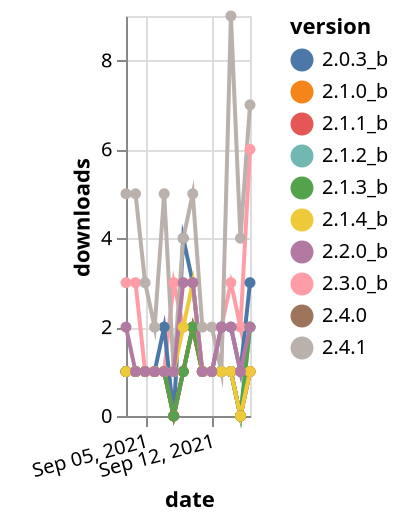 {"$schema": "https://vega.github.io/schema/vega-lite/v5.json", "description": "A simple bar chart with embedded data.", "data": {"values": [{"date": "2021-09-03", "total": 1636, "delta": 3, "version": "2.3.0_b"}, {"date": "2021-09-04", "total": 1639, "delta": 3, "version": "2.3.0_b"}, {"date": "2021-09-05", "total": 1640, "delta": 1, "version": "2.3.0_b"}, {"date": "2021-09-06", "total": 1641, "delta": 1, "version": "2.3.0_b"}, {"date": "2021-09-07", "total": 1642, "delta": 1, "version": "2.3.0_b"}, {"date": "2021-09-08", "total": 1645, "delta": 3, "version": "2.3.0_b"}, {"date": "2021-09-09", "total": 1647, "delta": 2, "version": "2.3.0_b"}, {"date": "2021-09-10", "total": 1649, "delta": 2, "version": "2.3.0_b"}, {"date": "2021-09-11", "total": 1650, "delta": 1, "version": "2.3.0_b"}, {"date": "2021-09-12", "total": 1651, "delta": 1, "version": "2.3.0_b"}, {"date": "2021-09-13", "total": 1653, "delta": 2, "version": "2.3.0_b"}, {"date": "2021-09-14", "total": 1656, "delta": 3, "version": "2.3.0_b"}, {"date": "2021-09-15", "total": 1658, "delta": 2, "version": "2.3.0_b"}, {"date": "2021-09-16", "total": 1664, "delta": 6, "version": "2.3.0_b"}, {"date": "2021-09-03", "total": 138, "delta": 1, "version": "2.4.0"}, {"date": "2021-09-04", "total": 139, "delta": 1, "version": "2.4.0"}, {"date": "2021-09-05", "total": 140, "delta": 1, "version": "2.4.0"}, {"date": "2021-09-06", "total": 141, "delta": 1, "version": "2.4.0"}, {"date": "2021-09-07", "total": 142, "delta": 1, "version": "2.4.0"}, {"date": "2021-09-08", "total": 142, "delta": 0, "version": "2.4.0"}, {"date": "2021-09-09", "total": 143, "delta": 1, "version": "2.4.0"}, {"date": "2021-09-10", "total": 145, "delta": 2, "version": "2.4.0"}, {"date": "2021-09-11", "total": 146, "delta": 1, "version": "2.4.0"}, {"date": "2021-09-12", "total": 147, "delta": 1, "version": "2.4.0"}, {"date": "2021-09-13", "total": 148, "delta": 1, "version": "2.4.0"}, {"date": "2021-09-14", "total": 149, "delta": 1, "version": "2.4.0"}, {"date": "2021-09-15", "total": 149, "delta": 0, "version": "2.4.0"}, {"date": "2021-09-16", "total": 150, "delta": 1, "version": "2.4.0"}, {"date": "2021-09-03", "total": 589, "delta": 1, "version": "2.1.2_b"}, {"date": "2021-09-04", "total": 590, "delta": 1, "version": "2.1.2_b"}, {"date": "2021-09-05", "total": 591, "delta": 1, "version": "2.1.2_b"}, {"date": "2021-09-06", "total": 592, "delta": 1, "version": "2.1.2_b"}, {"date": "2021-09-07", "total": 593, "delta": 1, "version": "2.1.2_b"}, {"date": "2021-09-08", "total": 593, "delta": 0, "version": "2.1.2_b"}, {"date": "2021-09-09", "total": 594, "delta": 1, "version": "2.1.2_b"}, {"date": "2021-09-10", "total": 596, "delta": 2, "version": "2.1.2_b"}, {"date": "2021-09-11", "total": 597, "delta": 1, "version": "2.1.2_b"}, {"date": "2021-09-12", "total": 598, "delta": 1, "version": "2.1.2_b"}, {"date": "2021-09-13", "total": 599, "delta": 1, "version": "2.1.2_b"}, {"date": "2021-09-14", "total": 600, "delta": 1, "version": "2.1.2_b"}, {"date": "2021-09-15", "total": 600, "delta": 0, "version": "2.1.2_b"}, {"date": "2021-09-16", "total": 602, "delta": 2, "version": "2.1.2_b"}, {"date": "2021-09-03", "total": 762, "delta": 1, "version": "2.0.3_b"}, {"date": "2021-09-04", "total": 763, "delta": 1, "version": "2.0.3_b"}, {"date": "2021-09-05", "total": 764, "delta": 1, "version": "2.0.3_b"}, {"date": "2021-09-06", "total": 765, "delta": 1, "version": "2.0.3_b"}, {"date": "2021-09-07", "total": 767, "delta": 2, "version": "2.0.3_b"}, {"date": "2021-09-08", "total": 767, "delta": 0, "version": "2.0.3_b"}, {"date": "2021-09-09", "total": 771, "delta": 4, "version": "2.0.3_b"}, {"date": "2021-09-10", "total": 774, "delta": 3, "version": "2.0.3_b"}, {"date": "2021-09-11", "total": 775, "delta": 1, "version": "2.0.3_b"}, {"date": "2021-09-12", "total": 776, "delta": 1, "version": "2.0.3_b"}, {"date": "2021-09-13", "total": 778, "delta": 2, "version": "2.0.3_b"}, {"date": "2021-09-14", "total": 780, "delta": 2, "version": "2.0.3_b"}, {"date": "2021-09-15", "total": 781, "delta": 1, "version": "2.0.3_b"}, {"date": "2021-09-16", "total": 784, "delta": 3, "version": "2.0.3_b"}, {"date": "2021-09-03", "total": 341, "delta": 1, "version": "2.1.0_b"}, {"date": "2021-09-04", "total": 342, "delta": 1, "version": "2.1.0_b"}, {"date": "2021-09-05", "total": 343, "delta": 1, "version": "2.1.0_b"}, {"date": "2021-09-06", "total": 344, "delta": 1, "version": "2.1.0_b"}, {"date": "2021-09-07", "total": 345, "delta": 1, "version": "2.1.0_b"}, {"date": "2021-09-08", "total": 345, "delta": 0, "version": "2.1.0_b"}, {"date": "2021-09-09", "total": 346, "delta": 1, "version": "2.1.0_b"}, {"date": "2021-09-10", "total": 348, "delta": 2, "version": "2.1.0_b"}, {"date": "2021-09-11", "total": 349, "delta": 1, "version": "2.1.0_b"}, {"date": "2021-09-12", "total": 350, "delta": 1, "version": "2.1.0_b"}, {"date": "2021-09-13", "total": 351, "delta": 1, "version": "2.1.0_b"}, {"date": "2021-09-14", "total": 352, "delta": 1, "version": "2.1.0_b"}, {"date": "2021-09-15", "total": 352, "delta": 0, "version": "2.1.0_b"}, {"date": "2021-09-16", "total": 353, "delta": 1, "version": "2.1.0_b"}, {"date": "2021-09-03", "total": 328, "delta": 1, "version": "2.1.1_b"}, {"date": "2021-09-04", "total": 329, "delta": 1, "version": "2.1.1_b"}, {"date": "2021-09-05", "total": 330, "delta": 1, "version": "2.1.1_b"}, {"date": "2021-09-06", "total": 331, "delta": 1, "version": "2.1.1_b"}, {"date": "2021-09-07", "total": 332, "delta": 1, "version": "2.1.1_b"}, {"date": "2021-09-08", "total": 332, "delta": 0, "version": "2.1.1_b"}, {"date": "2021-09-09", "total": 333, "delta": 1, "version": "2.1.1_b"}, {"date": "2021-09-10", "total": 335, "delta": 2, "version": "2.1.1_b"}, {"date": "2021-09-11", "total": 336, "delta": 1, "version": "2.1.1_b"}, {"date": "2021-09-12", "total": 337, "delta": 1, "version": "2.1.1_b"}, {"date": "2021-09-13", "total": 338, "delta": 1, "version": "2.1.1_b"}, {"date": "2021-09-14", "total": 339, "delta": 1, "version": "2.1.1_b"}, {"date": "2021-09-15", "total": 339, "delta": 0, "version": "2.1.1_b"}, {"date": "2021-09-16", "total": 340, "delta": 1, "version": "2.1.1_b"}, {"date": "2021-09-03", "total": 264, "delta": 1, "version": "2.1.3_b"}, {"date": "2021-09-04", "total": 265, "delta": 1, "version": "2.1.3_b"}, {"date": "2021-09-05", "total": 266, "delta": 1, "version": "2.1.3_b"}, {"date": "2021-09-06", "total": 267, "delta": 1, "version": "2.1.3_b"}, {"date": "2021-09-07", "total": 268, "delta": 1, "version": "2.1.3_b"}, {"date": "2021-09-08", "total": 268, "delta": 0, "version": "2.1.3_b"}, {"date": "2021-09-09", "total": 269, "delta": 1, "version": "2.1.3_b"}, {"date": "2021-09-10", "total": 271, "delta": 2, "version": "2.1.3_b"}, {"date": "2021-09-11", "total": 272, "delta": 1, "version": "2.1.3_b"}, {"date": "2021-09-12", "total": 273, "delta": 1, "version": "2.1.3_b"}, {"date": "2021-09-13", "total": 274, "delta": 1, "version": "2.1.3_b"}, {"date": "2021-09-14", "total": 275, "delta": 1, "version": "2.1.3_b"}, {"date": "2021-09-15", "total": 275, "delta": 0, "version": "2.1.3_b"}, {"date": "2021-09-16", "total": 277, "delta": 2, "version": "2.1.3_b"}, {"date": "2021-09-03", "total": 499, "delta": 5, "version": "2.4.1"}, {"date": "2021-09-04", "total": 504, "delta": 5, "version": "2.4.1"}, {"date": "2021-09-05", "total": 507, "delta": 3, "version": "2.4.1"}, {"date": "2021-09-06", "total": 509, "delta": 2, "version": "2.4.1"}, {"date": "2021-09-07", "total": 514, "delta": 5, "version": "2.4.1"}, {"date": "2021-09-08", "total": 515, "delta": 1, "version": "2.4.1"}, {"date": "2021-09-09", "total": 519, "delta": 4, "version": "2.4.1"}, {"date": "2021-09-10", "total": 524, "delta": 5, "version": "2.4.1"}, {"date": "2021-09-11", "total": 526, "delta": 2, "version": "2.4.1"}, {"date": "2021-09-12", "total": 528, "delta": 2, "version": "2.4.1"}, {"date": "2021-09-13", "total": 529, "delta": 1, "version": "2.4.1"}, {"date": "2021-09-14", "total": 538, "delta": 9, "version": "2.4.1"}, {"date": "2021-09-15", "total": 542, "delta": 4, "version": "2.4.1"}, {"date": "2021-09-16", "total": 549, "delta": 7, "version": "2.4.1"}, {"date": "2021-09-03", "total": 869, "delta": 1, "version": "2.1.4_b"}, {"date": "2021-09-04", "total": 870, "delta": 1, "version": "2.1.4_b"}, {"date": "2021-09-05", "total": 871, "delta": 1, "version": "2.1.4_b"}, {"date": "2021-09-06", "total": 872, "delta": 1, "version": "2.1.4_b"}, {"date": "2021-09-07", "total": 873, "delta": 1, "version": "2.1.4_b"}, {"date": "2021-09-08", "total": 874, "delta": 1, "version": "2.1.4_b"}, {"date": "2021-09-09", "total": 876, "delta": 2, "version": "2.1.4_b"}, {"date": "2021-09-10", "total": 879, "delta": 3, "version": "2.1.4_b"}, {"date": "2021-09-11", "total": 880, "delta": 1, "version": "2.1.4_b"}, {"date": "2021-09-12", "total": 881, "delta": 1, "version": "2.1.4_b"}, {"date": "2021-09-13", "total": 882, "delta": 1, "version": "2.1.4_b"}, {"date": "2021-09-14", "total": 883, "delta": 1, "version": "2.1.4_b"}, {"date": "2021-09-15", "total": 883, "delta": 0, "version": "2.1.4_b"}, {"date": "2021-09-16", "total": 884, "delta": 1, "version": "2.1.4_b"}, {"date": "2021-09-03", "total": 1009, "delta": 2, "version": "2.2.0_b"}, {"date": "2021-09-04", "total": 1010, "delta": 1, "version": "2.2.0_b"}, {"date": "2021-09-05", "total": 1011, "delta": 1, "version": "2.2.0_b"}, {"date": "2021-09-06", "total": 1012, "delta": 1, "version": "2.2.0_b"}, {"date": "2021-09-07", "total": 1013, "delta": 1, "version": "2.2.0_b"}, {"date": "2021-09-08", "total": 1014, "delta": 1, "version": "2.2.0_b"}, {"date": "2021-09-09", "total": 1017, "delta": 3, "version": "2.2.0_b"}, {"date": "2021-09-10", "total": 1020, "delta": 3, "version": "2.2.0_b"}, {"date": "2021-09-11", "total": 1021, "delta": 1, "version": "2.2.0_b"}, {"date": "2021-09-12", "total": 1022, "delta": 1, "version": "2.2.0_b"}, {"date": "2021-09-13", "total": 1024, "delta": 2, "version": "2.2.0_b"}, {"date": "2021-09-14", "total": 1026, "delta": 2, "version": "2.2.0_b"}, {"date": "2021-09-15", "total": 1027, "delta": 1, "version": "2.2.0_b"}, {"date": "2021-09-16", "total": 1029, "delta": 2, "version": "2.2.0_b"}]}, "width": "container", "mark": {"type": "line", "point": {"filled": true}}, "encoding": {"x": {"field": "date", "type": "temporal", "timeUnit": "yearmonthdate", "title": "date", "axis": {"labelAngle": -15}}, "y": {"field": "delta", "type": "quantitative", "title": "downloads"}, "color": {"field": "version", "type": "nominal"}, "tooltip": {"field": "delta"}}}